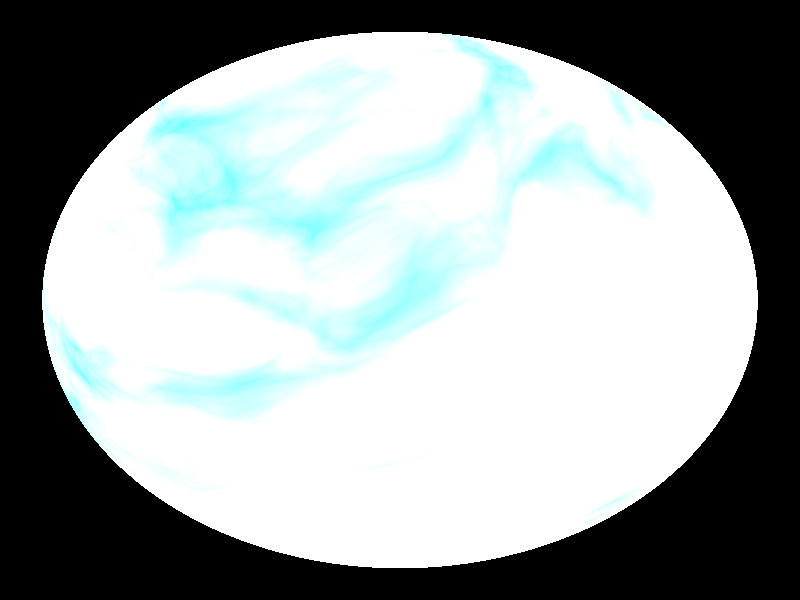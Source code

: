 
// Persistence of Vision Ray Tracer Scene Description File
// File: ?.pov
// Vers: 3
// Desc: Basic Scene Example
// Date: mm/dd/yy
// Auth: ?
//

#version 3

#include "colors.inc"      

global_settings
{
  assumed_gamma 1.0
}


// ----------------------------------------
camera
{
  location  <0.0, 0, -3.5>
  direction 1.5*z
  right     x
  look_at   <0.0, 0.0,  0.0>
}


//light_source{  0 color White*5 }

        
#declare DensBleu=
  density {
    spherical
    //ramp_wave
    turbulence 5 
    frequency 10
    color_map {
      [0.0 color rgb <0.0, 0.0, 0.0>]
      [0.3 color Cyan ]
      [0.5 color Cyan*10]
    }
  }

#declare Density1=
  density {
    spherical
    ramp_wave
    color_map {
      [0.0 color rgb <0.0, 0.0, 0.0>]
      [0.2 color rgb <0.0, 1, 1>]
      [1.0 color rgb <2.0, 2.0, 2.1>]
    } 
  }

  
union
        {  
        sphere 
                { 0, 0.9
                pigment 
                        { 
                        crackle    
                        turbulence 1.5
                        color_map
                                {
                                [ 0 color rgbf<1, 1, 1, 0.9> ]
                                [ 0.9 color Cyan filter 0.5 ]
                                [ 0.95 color Black]
                                }  
                scale 0.4                        
                }
        //finish { ambient 0 diffuse 0 }
        interior
                { 
                media 
                        {
                        emission 15
                        intervals 10
                        samples 1, 8
                        confidence 0.0009
                        variance 1/1000000
                        density {  Density1 }
                        } 
                }
        hollow   
        rotate y*clock*360
        }


        sphere
                {
                0, 1
                pigment { granite   
                          turbulence 0.5
                          color_map
                                {
                                [ 0 color Cyan*2 ]
                                [ 0.25 color rgbf<1, 1, 1, 1> ]
                                
                                }  
                scale 5                       
                }
                hollow    
                rotate -y*clock*360
                }

        
        }                          



/*

sphere
    {
        0, 1.1
        pigment { White transmit 1 }
        
        interior
                { 
                media 
                        {
                        emission 0.4
                        intervals 5
                        samples 1, 8
                        confidence 0.9999
                        variance 1/2
                        density {  DensBleu }
                        } 
                }
        hollow   

        rotate x*360*clock
        rotate y*45        
    }    
  */      